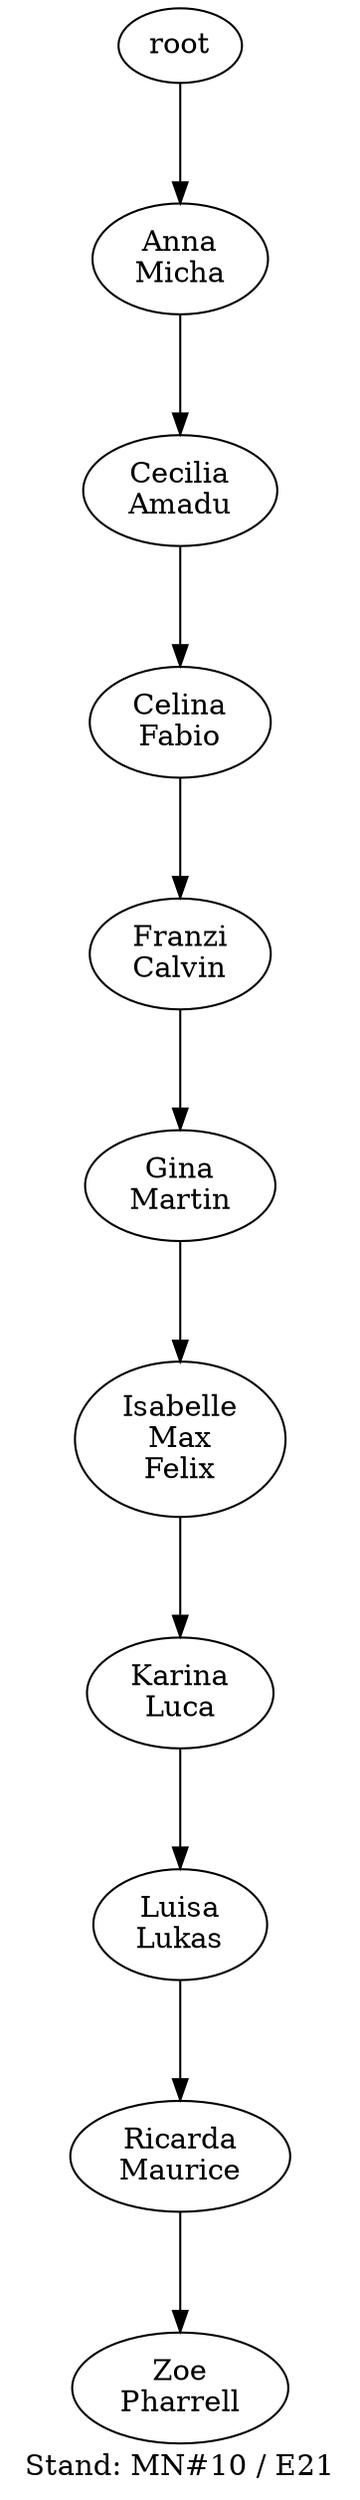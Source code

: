 digraph D { labelloc="b"; label="Stand: MN#10 / E21"; ranksep=0.8;
"root/8"[label="Anna\nMicha"]
"root" -> "root/8";
"root/8/0"[label="Cecilia\nAmadu"]
"root/8" -> "root/8/0";
"root/8/0/2"[label="Celina\nFabio"]
"root/8/0" -> "root/8/0/2";
"root/8/0/2/1"[label="Franzi\nCalvin"]
"root/8/0/2" -> "root/8/0/2/1";
"root/8/0/2/1/5"[label="Gina\nMartin"]
"root/8/0/2/1" -> "root/8/0/2/1/5";
"root/8/0/2/1/5/7,10"[label="Isabelle\nMax\nFelix"]
"root/8/0/2/1/5" -> "root/8/0/2/1/5/7,10";
"root/8/0/2/1/5/7,10/3"[label="Karina\nLuca"]
"root/8/0/2/1/5/7,10" -> "root/8/0/2/1/5/7,10/3";
"root/8/0/2/1/5/7,10/3/4"[label="Luisa\nLukas"]
"root/8/0/2/1/5/7,10/3" -> "root/8/0/2/1/5/7,10/3/4";
"root/8/0/2/1/5/7,10/3/4/6"[label="Ricarda\nMaurice"]
"root/8/0/2/1/5/7,10/3/4" -> "root/8/0/2/1/5/7,10/3/4/6";
"root/8/0/2/1/5/7,10/3/4/6/9"[label="Zoe\nPharrell"]
"root/8/0/2/1/5/7,10/3/4/6" -> "root/8/0/2/1/5/7,10/3/4/6/9";
}

